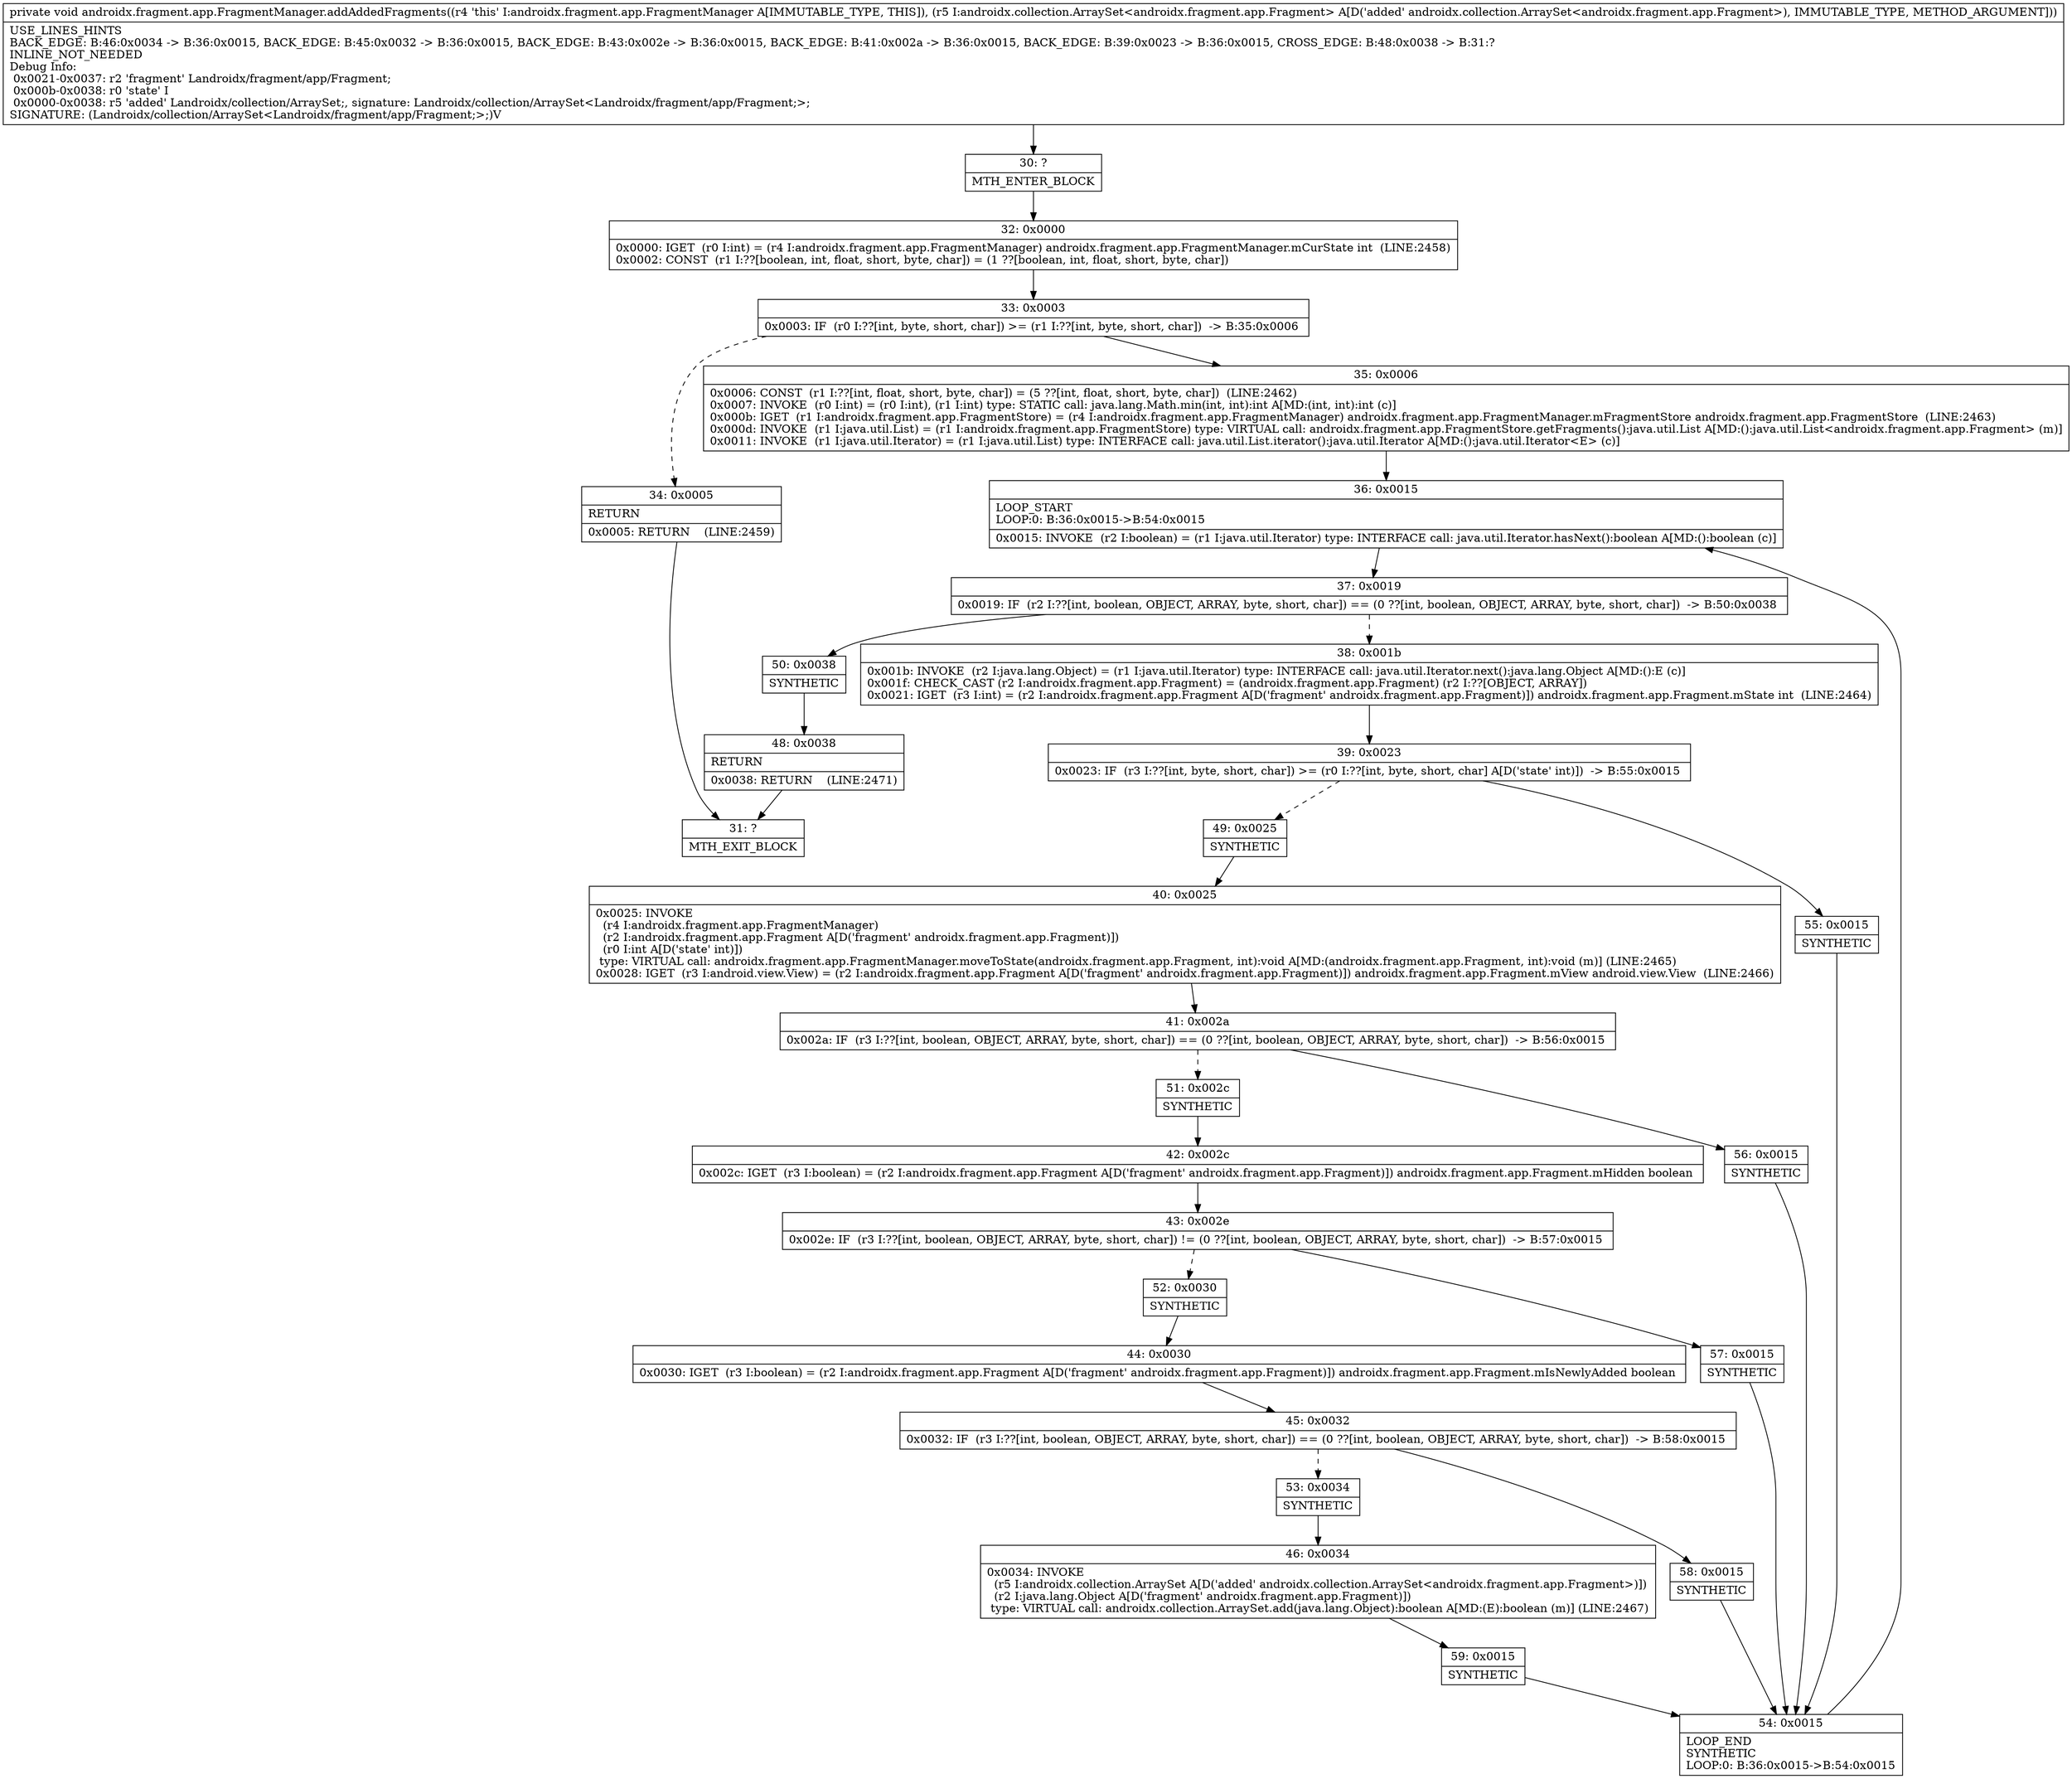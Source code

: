 digraph "CFG forandroidx.fragment.app.FragmentManager.addAddedFragments(Landroidx\/collection\/ArraySet;)V" {
Node_30 [shape=record,label="{30\:\ ?|MTH_ENTER_BLOCK\l}"];
Node_32 [shape=record,label="{32\:\ 0x0000|0x0000: IGET  (r0 I:int) = (r4 I:androidx.fragment.app.FragmentManager) androidx.fragment.app.FragmentManager.mCurState int  (LINE:2458)\l0x0002: CONST  (r1 I:??[boolean, int, float, short, byte, char]) = (1 ??[boolean, int, float, short, byte, char]) \l}"];
Node_33 [shape=record,label="{33\:\ 0x0003|0x0003: IF  (r0 I:??[int, byte, short, char]) \>= (r1 I:??[int, byte, short, char])  \-\> B:35:0x0006 \l}"];
Node_34 [shape=record,label="{34\:\ 0x0005|RETURN\l|0x0005: RETURN    (LINE:2459)\l}"];
Node_31 [shape=record,label="{31\:\ ?|MTH_EXIT_BLOCK\l}"];
Node_35 [shape=record,label="{35\:\ 0x0006|0x0006: CONST  (r1 I:??[int, float, short, byte, char]) = (5 ??[int, float, short, byte, char])  (LINE:2462)\l0x0007: INVOKE  (r0 I:int) = (r0 I:int), (r1 I:int) type: STATIC call: java.lang.Math.min(int, int):int A[MD:(int, int):int (c)]\l0x000b: IGET  (r1 I:androidx.fragment.app.FragmentStore) = (r4 I:androidx.fragment.app.FragmentManager) androidx.fragment.app.FragmentManager.mFragmentStore androidx.fragment.app.FragmentStore  (LINE:2463)\l0x000d: INVOKE  (r1 I:java.util.List) = (r1 I:androidx.fragment.app.FragmentStore) type: VIRTUAL call: androidx.fragment.app.FragmentStore.getFragments():java.util.List A[MD:():java.util.List\<androidx.fragment.app.Fragment\> (m)]\l0x0011: INVOKE  (r1 I:java.util.Iterator) = (r1 I:java.util.List) type: INTERFACE call: java.util.List.iterator():java.util.Iterator A[MD:():java.util.Iterator\<E\> (c)]\l}"];
Node_36 [shape=record,label="{36\:\ 0x0015|LOOP_START\lLOOP:0: B:36:0x0015\-\>B:54:0x0015\l|0x0015: INVOKE  (r2 I:boolean) = (r1 I:java.util.Iterator) type: INTERFACE call: java.util.Iterator.hasNext():boolean A[MD:():boolean (c)]\l}"];
Node_37 [shape=record,label="{37\:\ 0x0019|0x0019: IF  (r2 I:??[int, boolean, OBJECT, ARRAY, byte, short, char]) == (0 ??[int, boolean, OBJECT, ARRAY, byte, short, char])  \-\> B:50:0x0038 \l}"];
Node_38 [shape=record,label="{38\:\ 0x001b|0x001b: INVOKE  (r2 I:java.lang.Object) = (r1 I:java.util.Iterator) type: INTERFACE call: java.util.Iterator.next():java.lang.Object A[MD:():E (c)]\l0x001f: CHECK_CAST (r2 I:androidx.fragment.app.Fragment) = (androidx.fragment.app.Fragment) (r2 I:??[OBJECT, ARRAY]) \l0x0021: IGET  (r3 I:int) = (r2 I:androidx.fragment.app.Fragment A[D('fragment' androidx.fragment.app.Fragment)]) androidx.fragment.app.Fragment.mState int  (LINE:2464)\l}"];
Node_39 [shape=record,label="{39\:\ 0x0023|0x0023: IF  (r3 I:??[int, byte, short, char]) \>= (r0 I:??[int, byte, short, char] A[D('state' int)])  \-\> B:55:0x0015 \l}"];
Node_49 [shape=record,label="{49\:\ 0x0025|SYNTHETIC\l}"];
Node_40 [shape=record,label="{40\:\ 0x0025|0x0025: INVOKE  \l  (r4 I:androidx.fragment.app.FragmentManager)\l  (r2 I:androidx.fragment.app.Fragment A[D('fragment' androidx.fragment.app.Fragment)])\l  (r0 I:int A[D('state' int)])\l type: VIRTUAL call: androidx.fragment.app.FragmentManager.moveToState(androidx.fragment.app.Fragment, int):void A[MD:(androidx.fragment.app.Fragment, int):void (m)] (LINE:2465)\l0x0028: IGET  (r3 I:android.view.View) = (r2 I:androidx.fragment.app.Fragment A[D('fragment' androidx.fragment.app.Fragment)]) androidx.fragment.app.Fragment.mView android.view.View  (LINE:2466)\l}"];
Node_41 [shape=record,label="{41\:\ 0x002a|0x002a: IF  (r3 I:??[int, boolean, OBJECT, ARRAY, byte, short, char]) == (0 ??[int, boolean, OBJECT, ARRAY, byte, short, char])  \-\> B:56:0x0015 \l}"];
Node_51 [shape=record,label="{51\:\ 0x002c|SYNTHETIC\l}"];
Node_42 [shape=record,label="{42\:\ 0x002c|0x002c: IGET  (r3 I:boolean) = (r2 I:androidx.fragment.app.Fragment A[D('fragment' androidx.fragment.app.Fragment)]) androidx.fragment.app.Fragment.mHidden boolean \l}"];
Node_43 [shape=record,label="{43\:\ 0x002e|0x002e: IF  (r3 I:??[int, boolean, OBJECT, ARRAY, byte, short, char]) != (0 ??[int, boolean, OBJECT, ARRAY, byte, short, char])  \-\> B:57:0x0015 \l}"];
Node_52 [shape=record,label="{52\:\ 0x0030|SYNTHETIC\l}"];
Node_44 [shape=record,label="{44\:\ 0x0030|0x0030: IGET  (r3 I:boolean) = (r2 I:androidx.fragment.app.Fragment A[D('fragment' androidx.fragment.app.Fragment)]) androidx.fragment.app.Fragment.mIsNewlyAdded boolean \l}"];
Node_45 [shape=record,label="{45\:\ 0x0032|0x0032: IF  (r3 I:??[int, boolean, OBJECT, ARRAY, byte, short, char]) == (0 ??[int, boolean, OBJECT, ARRAY, byte, short, char])  \-\> B:58:0x0015 \l}"];
Node_53 [shape=record,label="{53\:\ 0x0034|SYNTHETIC\l}"];
Node_46 [shape=record,label="{46\:\ 0x0034|0x0034: INVOKE  \l  (r5 I:androidx.collection.ArraySet A[D('added' androidx.collection.ArraySet\<androidx.fragment.app.Fragment\>)])\l  (r2 I:java.lang.Object A[D('fragment' androidx.fragment.app.Fragment)])\l type: VIRTUAL call: androidx.collection.ArraySet.add(java.lang.Object):boolean A[MD:(E):boolean (m)] (LINE:2467)\l}"];
Node_59 [shape=record,label="{59\:\ 0x0015|SYNTHETIC\l}"];
Node_54 [shape=record,label="{54\:\ 0x0015|LOOP_END\lSYNTHETIC\lLOOP:0: B:36:0x0015\-\>B:54:0x0015\l}"];
Node_58 [shape=record,label="{58\:\ 0x0015|SYNTHETIC\l}"];
Node_57 [shape=record,label="{57\:\ 0x0015|SYNTHETIC\l}"];
Node_56 [shape=record,label="{56\:\ 0x0015|SYNTHETIC\l}"];
Node_55 [shape=record,label="{55\:\ 0x0015|SYNTHETIC\l}"];
Node_50 [shape=record,label="{50\:\ 0x0038|SYNTHETIC\l}"];
Node_48 [shape=record,label="{48\:\ 0x0038|RETURN\l|0x0038: RETURN    (LINE:2471)\l}"];
MethodNode[shape=record,label="{private void androidx.fragment.app.FragmentManager.addAddedFragments((r4 'this' I:androidx.fragment.app.FragmentManager A[IMMUTABLE_TYPE, THIS]), (r5 I:androidx.collection.ArraySet\<androidx.fragment.app.Fragment\> A[D('added' androidx.collection.ArraySet\<androidx.fragment.app.Fragment\>), IMMUTABLE_TYPE, METHOD_ARGUMENT]))  | USE_LINES_HINTS\lBACK_EDGE: B:46:0x0034 \-\> B:36:0x0015, BACK_EDGE: B:45:0x0032 \-\> B:36:0x0015, BACK_EDGE: B:43:0x002e \-\> B:36:0x0015, BACK_EDGE: B:41:0x002a \-\> B:36:0x0015, BACK_EDGE: B:39:0x0023 \-\> B:36:0x0015, CROSS_EDGE: B:48:0x0038 \-\> B:31:?\lINLINE_NOT_NEEDED\lDebug Info:\l  0x0021\-0x0037: r2 'fragment' Landroidx\/fragment\/app\/Fragment;\l  0x000b\-0x0038: r0 'state' I\l  0x0000\-0x0038: r5 'added' Landroidx\/collection\/ArraySet;, signature: Landroidx\/collection\/ArraySet\<Landroidx\/fragment\/app\/Fragment;\>;\lSIGNATURE: (Landroidx\/collection\/ArraySet\<Landroidx\/fragment\/app\/Fragment;\>;)V\l}"];
MethodNode -> Node_30;Node_30 -> Node_32;
Node_32 -> Node_33;
Node_33 -> Node_34[style=dashed];
Node_33 -> Node_35;
Node_34 -> Node_31;
Node_35 -> Node_36;
Node_36 -> Node_37;
Node_37 -> Node_38[style=dashed];
Node_37 -> Node_50;
Node_38 -> Node_39;
Node_39 -> Node_49[style=dashed];
Node_39 -> Node_55;
Node_49 -> Node_40;
Node_40 -> Node_41;
Node_41 -> Node_51[style=dashed];
Node_41 -> Node_56;
Node_51 -> Node_42;
Node_42 -> Node_43;
Node_43 -> Node_52[style=dashed];
Node_43 -> Node_57;
Node_52 -> Node_44;
Node_44 -> Node_45;
Node_45 -> Node_53[style=dashed];
Node_45 -> Node_58;
Node_53 -> Node_46;
Node_46 -> Node_59;
Node_59 -> Node_54;
Node_54 -> Node_36;
Node_58 -> Node_54;
Node_57 -> Node_54;
Node_56 -> Node_54;
Node_55 -> Node_54;
Node_50 -> Node_48;
Node_48 -> Node_31;
}

